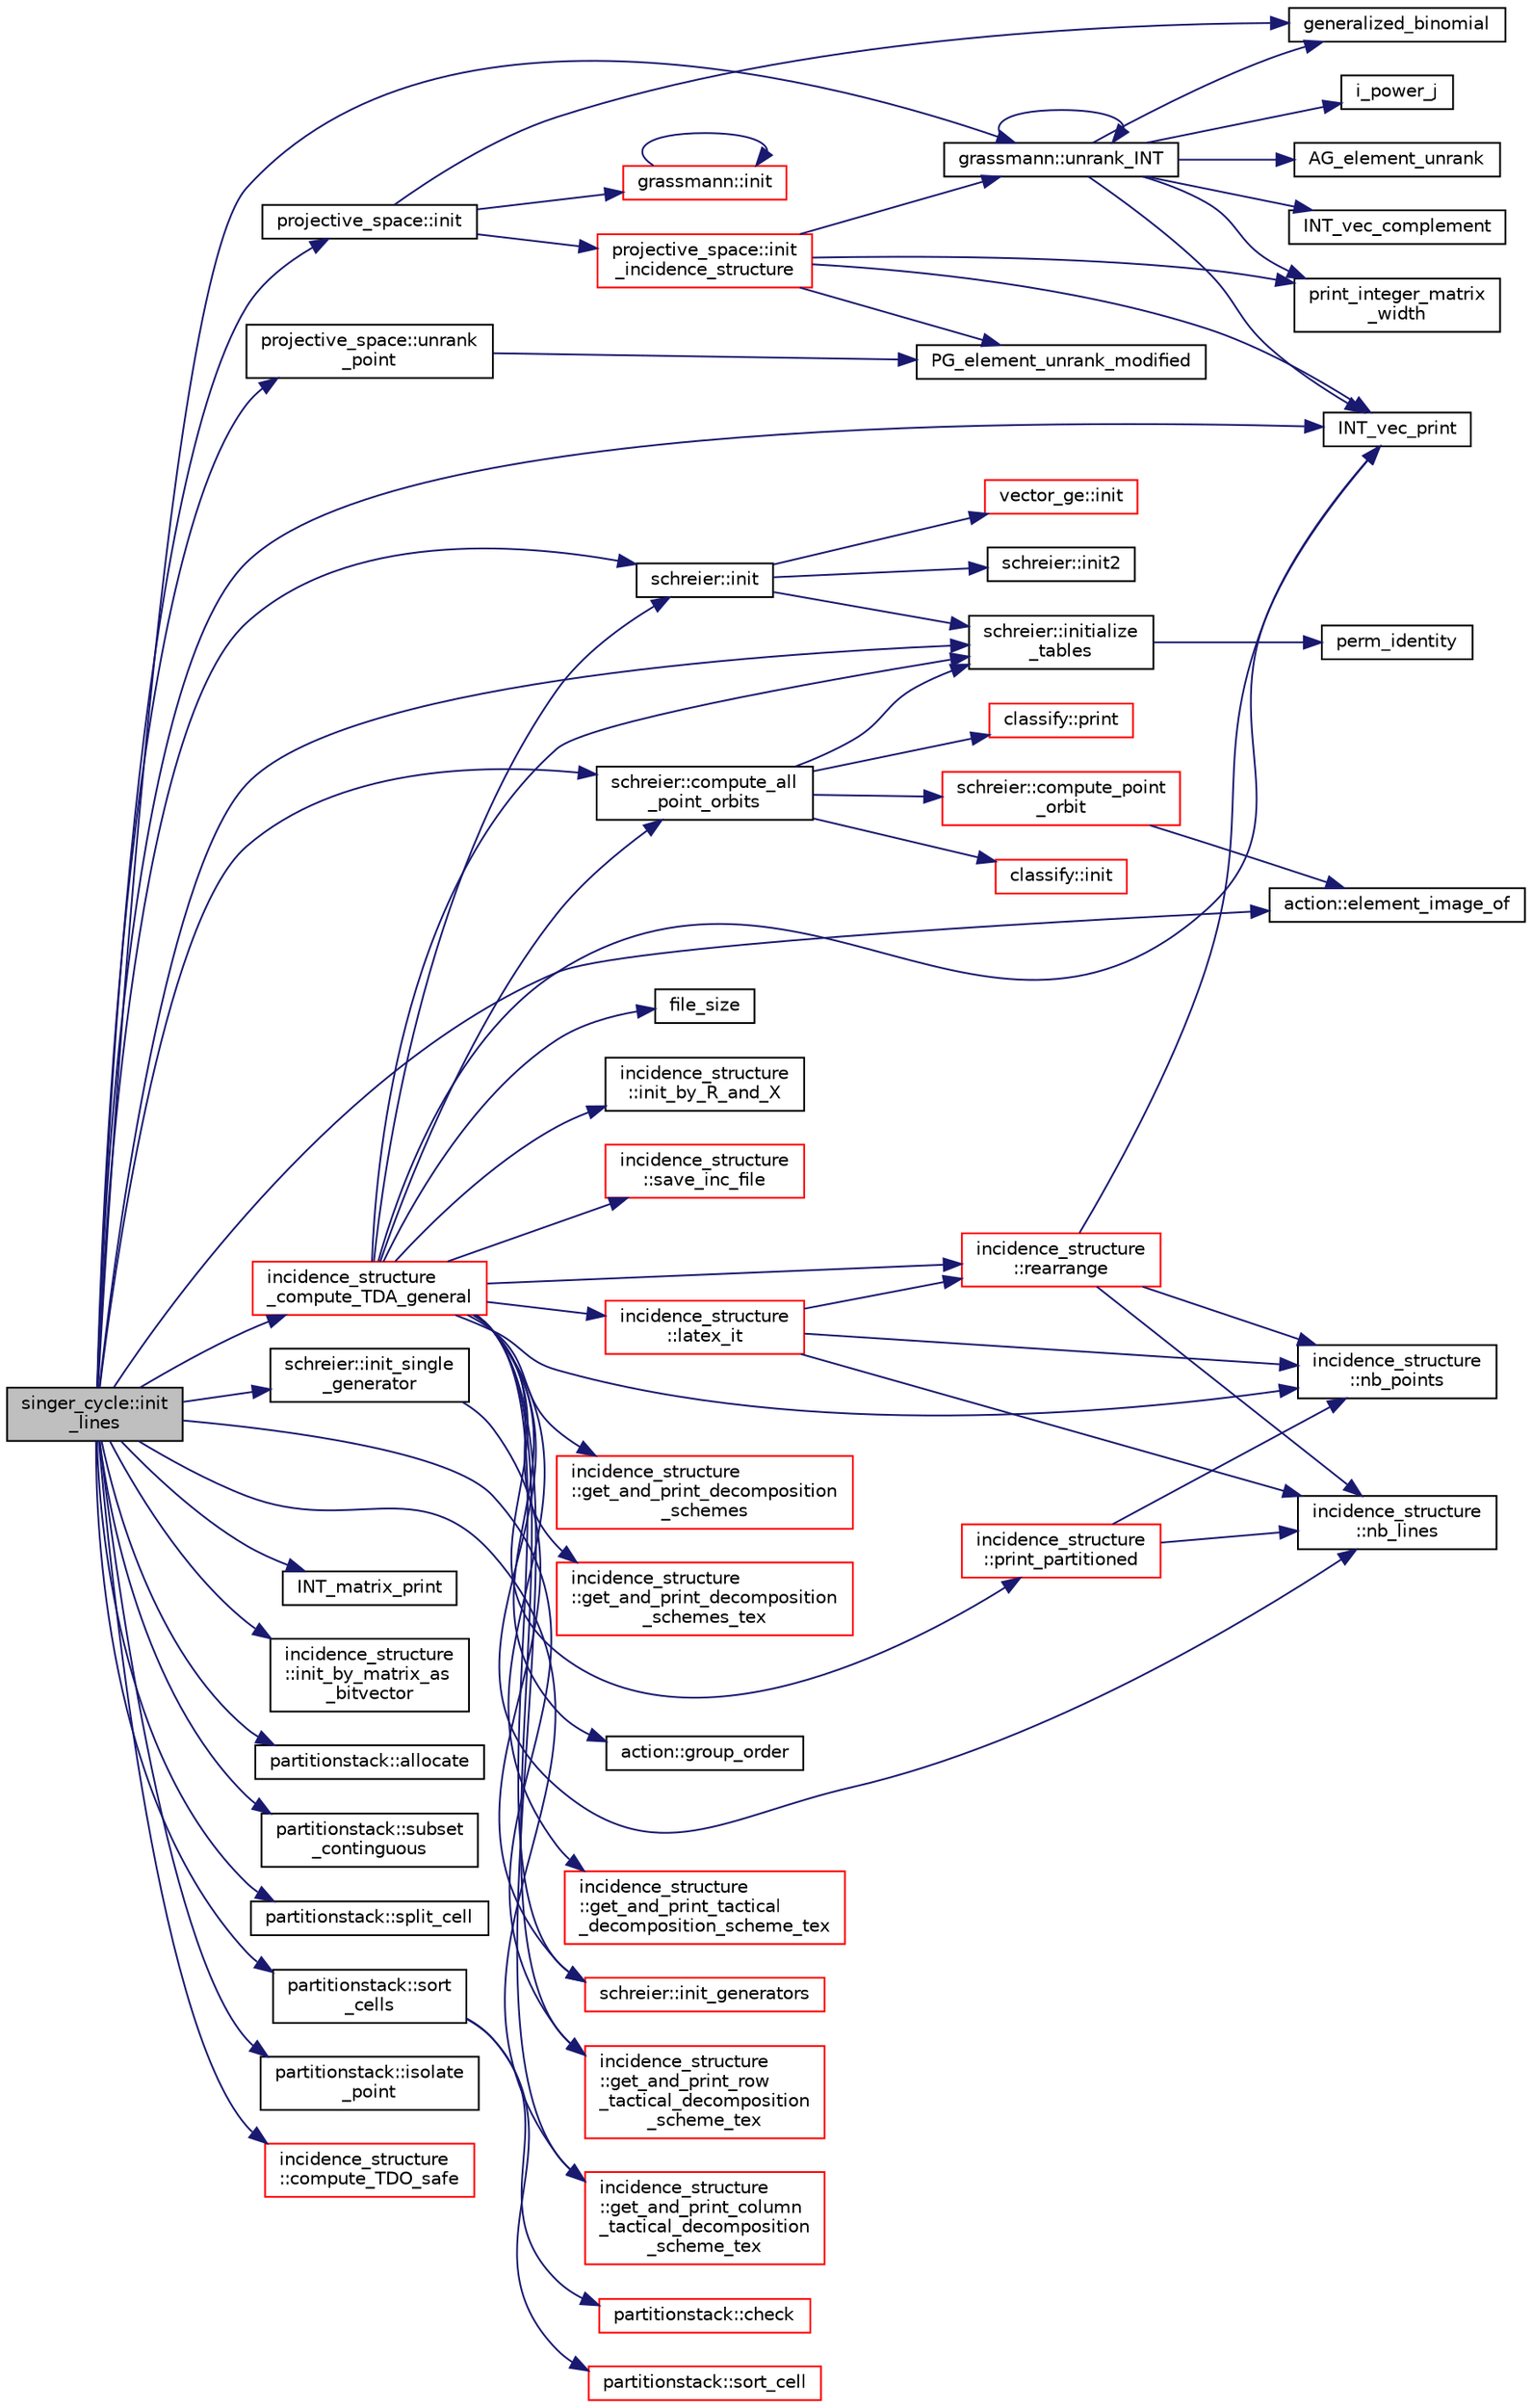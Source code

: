 digraph "singer_cycle::init_lines"
{
  edge [fontname="Helvetica",fontsize="10",labelfontname="Helvetica",labelfontsize="10"];
  node [fontname="Helvetica",fontsize="10",shape=record];
  rankdir="LR";
  Node17 [label="singer_cycle::init\l_lines",height=0.2,width=0.4,color="black", fillcolor="grey75", style="filled", fontcolor="black"];
  Node17 -> Node18 [color="midnightblue",fontsize="10",style="solid",fontname="Helvetica"];
  Node18 [label="projective_space::init",height=0.2,width=0.4,color="black", fillcolor="white", style="filled",URL="$d2/d17/classprojective__space.html#a8a1efa40df92744519365f82e4740dab"];
  Node18 -> Node19 [color="midnightblue",fontsize="10",style="solid",fontname="Helvetica"];
  Node19 [label="grassmann::init",height=0.2,width=0.4,color="red", fillcolor="white", style="filled",URL="$df/d02/classgrassmann.html#a2e8cf7b9f203254493d7c2607c17d498"];
  Node19 -> Node19 [color="midnightblue",fontsize="10",style="solid",fontname="Helvetica"];
  Node18 -> Node21 [color="midnightblue",fontsize="10",style="solid",fontname="Helvetica"];
  Node21 [label="generalized_binomial",height=0.2,width=0.4,color="black", fillcolor="white", style="filled",URL="$d2/d7c/combinatorics_8_c.html#a24762dc22e45175d18ec1ec1d2556ae8"];
  Node18 -> Node22 [color="midnightblue",fontsize="10",style="solid",fontname="Helvetica"];
  Node22 [label="projective_space::init\l_incidence_structure",height=0.2,width=0.4,color="red", fillcolor="white", style="filled",URL="$d2/d17/classprojective__space.html#a1e59490325e045cc52674a3706780aed"];
  Node22 -> Node24 [color="midnightblue",fontsize="10",style="solid",fontname="Helvetica"];
  Node24 [label="PG_element_unrank_modified",height=0.2,width=0.4,color="black", fillcolor="white", style="filled",URL="$d4/d67/geometry_8h.html#a83ae9b605d496f6a90345303f6efae64"];
  Node22 -> Node25 [color="midnightblue",fontsize="10",style="solid",fontname="Helvetica"];
  Node25 [label="INT_vec_print",height=0.2,width=0.4,color="black", fillcolor="white", style="filled",URL="$df/dbf/sajeeb_8_c.html#a79a5901af0b47dd0d694109543c027fe"];
  Node22 -> Node31 [color="midnightblue",fontsize="10",style="solid",fontname="Helvetica"];
  Node31 [label="grassmann::unrank_INT",height=0.2,width=0.4,color="black", fillcolor="white", style="filled",URL="$df/d02/classgrassmann.html#a32079405b95a6da2ba1420567d762d64"];
  Node31 -> Node21 [color="midnightblue",fontsize="10",style="solid",fontname="Helvetica"];
  Node31 -> Node32 [color="midnightblue",fontsize="10",style="solid",fontname="Helvetica"];
  Node32 [label="i_power_j",height=0.2,width=0.4,color="black", fillcolor="white", style="filled",URL="$de/dc5/algebra__and__number__theory_8h.html#a39b321523e8957d701618bb5cac542b5"];
  Node31 -> Node33 [color="midnightblue",fontsize="10",style="solid",fontname="Helvetica"];
  Node33 [label="AG_element_unrank",height=0.2,width=0.4,color="black", fillcolor="white", style="filled",URL="$d4/d67/geometry_8h.html#a4a33b86c87b2879b97cfa1327abe2885"];
  Node31 -> Node25 [color="midnightblue",fontsize="10",style="solid",fontname="Helvetica"];
  Node31 -> Node31 [color="midnightblue",fontsize="10",style="solid",fontname="Helvetica"];
  Node31 -> Node34 [color="midnightblue",fontsize="10",style="solid",fontname="Helvetica"];
  Node34 [label="INT_vec_complement",height=0.2,width=0.4,color="black", fillcolor="white", style="filled",URL="$d5/db4/io__and__os_8h.html#a2a0a724647575fcd3090c763985eb81a"];
  Node31 -> Node35 [color="midnightblue",fontsize="10",style="solid",fontname="Helvetica"];
  Node35 [label="print_integer_matrix\l_width",height=0.2,width=0.4,color="black", fillcolor="white", style="filled",URL="$d5/db4/io__and__os_8h.html#aa78f3e73fc2179251bd15adbcc31573f"];
  Node22 -> Node35 [color="midnightblue",fontsize="10",style="solid",fontname="Helvetica"];
  Node17 -> Node53 [color="midnightblue",fontsize="10",style="solid",fontname="Helvetica"];
  Node53 [label="action::element_image_of",height=0.2,width=0.4,color="black", fillcolor="white", style="filled",URL="$d2/d86/classaction.html#ae09559d4537a048fc860f8a74a31393d"];
  Node17 -> Node54 [color="midnightblue",fontsize="10",style="solid",fontname="Helvetica"];
  Node54 [label="projective_space::unrank\l_point",height=0.2,width=0.4,color="black", fillcolor="white", style="filled",URL="$d2/d17/classprojective__space.html#a3cb7917af4c5f1590b660d4bf907e0fa"];
  Node54 -> Node24 [color="midnightblue",fontsize="10",style="solid",fontname="Helvetica"];
  Node17 -> Node25 [color="midnightblue",fontsize="10",style="solid",fontname="Helvetica"];
  Node17 -> Node31 [color="midnightblue",fontsize="10",style="solid",fontname="Helvetica"];
  Node17 -> Node49 [color="midnightblue",fontsize="10",style="solid",fontname="Helvetica"];
  Node49 [label="INT_matrix_print",height=0.2,width=0.4,color="black", fillcolor="white", style="filled",URL="$d5/db4/io__and__os_8h.html#afd4180a24bef3a2b584668a4eaf607ff"];
  Node17 -> Node55 [color="midnightblue",fontsize="10",style="solid",fontname="Helvetica"];
  Node55 [label="schreier::init",height=0.2,width=0.4,color="black", fillcolor="white", style="filled",URL="$d3/dd6/classschreier.html#a7443bebde2aa08acae16c0ff29c9abcf"];
  Node55 -> Node56 [color="midnightblue",fontsize="10",style="solid",fontname="Helvetica"];
  Node56 [label="vector_ge::init",height=0.2,width=0.4,color="red", fillcolor="white", style="filled",URL="$d4/d6e/classvector__ge.html#afe1d6befd1f1501e6be34afbaa9d30a8"];
  Node55 -> Node58 [color="midnightblue",fontsize="10",style="solid",fontname="Helvetica"];
  Node58 [label="schreier::initialize\l_tables",height=0.2,width=0.4,color="black", fillcolor="white", style="filled",URL="$d3/dd6/classschreier.html#acccc16670f88b14ddc69856cd5c0b36d"];
  Node58 -> Node59 [color="midnightblue",fontsize="10",style="solid",fontname="Helvetica"];
  Node59 [label="perm_identity",height=0.2,width=0.4,color="black", fillcolor="white", style="filled",URL="$d2/d7c/combinatorics_8_c.html#aebc54d3f9c31f253ae53e3eb3b386208"];
  Node55 -> Node60 [color="midnightblue",fontsize="10",style="solid",fontname="Helvetica"];
  Node60 [label="schreier::init2",height=0.2,width=0.4,color="black", fillcolor="white", style="filled",URL="$d3/dd6/classschreier.html#aef6a65e2f39bd9e14c61139c4f97f4c3"];
  Node17 -> Node58 [color="midnightblue",fontsize="10",style="solid",fontname="Helvetica"];
  Node17 -> Node61 [color="midnightblue",fontsize="10",style="solid",fontname="Helvetica"];
  Node61 [label="schreier::init_single\l_generator",height=0.2,width=0.4,color="black", fillcolor="white", style="filled",URL="$d3/dd6/classschreier.html#a6f04f2e67ec0f25135b064579a0fad32"];
  Node61 -> Node62 [color="midnightblue",fontsize="10",style="solid",fontname="Helvetica"];
  Node62 [label="schreier::init_generators",height=0.2,width=0.4,color="red", fillcolor="white", style="filled",URL="$d3/dd6/classschreier.html#a04fd581636085a7414e1b5d1004e44e0"];
  Node17 -> Node64 [color="midnightblue",fontsize="10",style="solid",fontname="Helvetica"];
  Node64 [label="schreier::compute_all\l_point_orbits",height=0.2,width=0.4,color="black", fillcolor="white", style="filled",URL="$d3/dd6/classschreier.html#a1deec048f51f380bc3476d4cd4d95e94"];
  Node64 -> Node58 [color="midnightblue",fontsize="10",style="solid",fontname="Helvetica"];
  Node64 -> Node65 [color="midnightblue",fontsize="10",style="solid",fontname="Helvetica"];
  Node65 [label="schreier::compute_point\l_orbit",height=0.2,width=0.4,color="red", fillcolor="white", style="filled",URL="$d3/dd6/classschreier.html#a429138e463c8c25dddd8557340ed9edd"];
  Node65 -> Node53 [color="midnightblue",fontsize="10",style="solid",fontname="Helvetica"];
  Node64 -> Node74 [color="midnightblue",fontsize="10",style="solid",fontname="Helvetica"];
  Node74 [label="classify::init",height=0.2,width=0.4,color="red", fillcolor="white", style="filled",URL="$d9/d43/classclassify.html#afc24c64267d646d1f83ea39a7c66bde3"];
  Node64 -> Node87 [color="midnightblue",fontsize="10",style="solid",fontname="Helvetica"];
  Node87 [label="classify::print",height=0.2,width=0.4,color="red", fillcolor="white", style="filled",URL="$d9/d43/classclassify.html#a56d1941250d46f68a41566aac4331bc1"];
  Node17 -> Node92 [color="midnightblue",fontsize="10",style="solid",fontname="Helvetica"];
  Node92 [label="incidence_structure\l::init_by_matrix_as\l_bitvector",height=0.2,width=0.4,color="black", fillcolor="white", style="filled",URL="$da/d8a/classincidence__structure.html#a000a010bd2cc84ad09bd60aab5cabdb0"];
  Node17 -> Node93 [color="midnightblue",fontsize="10",style="solid",fontname="Helvetica"];
  Node93 [label="partitionstack::allocate",height=0.2,width=0.4,color="black", fillcolor="white", style="filled",URL="$d3/d87/classpartitionstack.html#a8ff49c4bd001383eb1f9f0d9bbb01c05"];
  Node17 -> Node94 [color="midnightblue",fontsize="10",style="solid",fontname="Helvetica"];
  Node94 [label="partitionstack::subset\l_continguous",height=0.2,width=0.4,color="black", fillcolor="white", style="filled",URL="$d3/d87/classpartitionstack.html#a9a58475ddfa123b384ff187b290fa37c"];
  Node17 -> Node95 [color="midnightblue",fontsize="10",style="solid",fontname="Helvetica"];
  Node95 [label="partitionstack::split_cell",height=0.2,width=0.4,color="black", fillcolor="white", style="filled",URL="$d3/d87/classpartitionstack.html#aafceac783d21309e491df61254f41244"];
  Node17 -> Node96 [color="midnightblue",fontsize="10",style="solid",fontname="Helvetica"];
  Node96 [label="partitionstack::sort\l_cells",height=0.2,width=0.4,color="black", fillcolor="white", style="filled",URL="$d3/d87/classpartitionstack.html#a6e2783ab6d6b06f37ac21ce529e219b6"];
  Node96 -> Node97 [color="midnightblue",fontsize="10",style="solid",fontname="Helvetica"];
  Node97 [label="partitionstack::sort_cell",height=0.2,width=0.4,color="red", fillcolor="white", style="filled",URL="$d3/d87/classpartitionstack.html#abb4d78049a6424e54e65a25c7d57dca2"];
  Node96 -> Node101 [color="midnightblue",fontsize="10",style="solid",fontname="Helvetica"];
  Node101 [label="partitionstack::check",height=0.2,width=0.4,color="red", fillcolor="white", style="filled",URL="$d3/d87/classpartitionstack.html#a30ab45463af6dbfc8e46314ff03624ae"];
  Node17 -> Node104 [color="midnightblue",fontsize="10",style="solid",fontname="Helvetica"];
  Node104 [label="incidence_structure\l_compute_TDA_general",height=0.2,width=0.4,color="red", fillcolor="white", style="filled",URL="$d3/d0e/top__level_2geometry_2incidence__structure_8_c.html#a21ab759f6e646f3fe703c17f39361448"];
  Node104 -> Node55 [color="midnightblue",fontsize="10",style="solid",fontname="Helvetica"];
  Node104 -> Node58 [color="midnightblue",fontsize="10",style="solid",fontname="Helvetica"];
  Node104 -> Node62 [color="midnightblue",fontsize="10",style="solid",fontname="Helvetica"];
  Node104 -> Node64 [color="midnightblue",fontsize="10",style="solid",fontname="Helvetica"];
  Node104 -> Node105 [color="midnightblue",fontsize="10",style="solid",fontname="Helvetica"];
  Node105 [label="incidence_structure\l::nb_points",height=0.2,width=0.4,color="black", fillcolor="white", style="filled",URL="$da/d8a/classincidence__structure.html#aff5f6bfdc7470e73082ee6faacf0af64"];
  Node104 -> Node106 [color="midnightblue",fontsize="10",style="solid",fontname="Helvetica"];
  Node106 [label="incidence_structure\l::get_and_print_decomposition\l_schemes",height=0.2,width=0.4,color="red", fillcolor="white", style="filled",URL="$da/d8a/classincidence__structure.html#a95766a2ffb220bae98b60ed3c91bce9a"];
  Node104 -> Node273 [color="midnightblue",fontsize="10",style="solid",fontname="Helvetica"];
  Node273 [label="incidence_structure\l::get_and_print_decomposition\l_schemes_tex",height=0.2,width=0.4,color="red", fillcolor="white", style="filled",URL="$da/d8a/classincidence__structure.html#a2a9844501c86ee7588a64227cc6867e5"];
  Node104 -> Node277 [color="midnightblue",fontsize="10",style="solid",fontname="Helvetica"];
  Node277 [label="incidence_structure\l::get_and_print_row\l_tactical_decomposition\l_scheme_tex",height=0.2,width=0.4,color="red", fillcolor="white", style="filled",URL="$da/d8a/classincidence__structure.html#a93bcc4c9c4ebb9635a60b2c5df9c43b0"];
  Node104 -> Node279 [color="midnightblue",fontsize="10",style="solid",fontname="Helvetica"];
  Node279 [label="incidence_structure\l::get_and_print_column\l_tactical_decomposition\l_scheme_tex",height=0.2,width=0.4,color="red", fillcolor="white", style="filled",URL="$da/d8a/classincidence__structure.html#a579c0686f4e480a4239e7a00c80f665f"];
  Node104 -> Node314 [color="midnightblue",fontsize="10",style="solid",fontname="Helvetica"];
  Node314 [label="incidence_structure\l::latex_it",height=0.2,width=0.4,color="red", fillcolor="white", style="filled",URL="$da/d8a/classincidence__structure.html#a7ad3d823093d5938d41c36230b9b8ea6"];
  Node314 -> Node315 [color="midnightblue",fontsize="10",style="solid",fontname="Helvetica"];
  Node315 [label="incidence_structure\l::rearrange",height=0.2,width=0.4,color="red", fillcolor="white", style="filled",URL="$da/d8a/classincidence__structure.html#ad692ab2f42456aeee575311c2cdbbdf9"];
  Node315 -> Node105 [color="midnightblue",fontsize="10",style="solid",fontname="Helvetica"];
  Node315 -> Node316 [color="midnightblue",fontsize="10",style="solid",fontname="Helvetica"];
  Node316 [label="incidence_structure\l::nb_lines",height=0.2,width=0.4,color="black", fillcolor="white", style="filled",URL="$da/d8a/classincidence__structure.html#a9ffac61340b2a03f31f1cc366d5a7b79"];
  Node315 -> Node25 [color="midnightblue",fontsize="10",style="solid",fontname="Helvetica"];
  Node314 -> Node105 [color="midnightblue",fontsize="10",style="solid",fontname="Helvetica"];
  Node314 -> Node316 [color="midnightblue",fontsize="10",style="solid",fontname="Helvetica"];
  Node104 -> Node321 [color="midnightblue",fontsize="10",style="solid",fontname="Helvetica"];
  Node321 [label="action::group_order",height=0.2,width=0.4,color="black", fillcolor="white", style="filled",URL="$d2/d86/classaction.html#ad1f69adb27041311d2e7be96e39388d4"];
  Node104 -> Node322 [color="midnightblue",fontsize="10",style="solid",fontname="Helvetica"];
  Node322 [label="incidence_structure\l::get_and_print_tactical\l_decomposition_scheme_tex",height=0.2,width=0.4,color="red", fillcolor="white", style="filled",URL="$da/d8a/classincidence__structure.html#a88a5db2769f6529b86c1ee250ceed24d"];
  Node104 -> Node323 [color="midnightblue",fontsize="10",style="solid",fontname="Helvetica"];
  Node323 [label="file_size",height=0.2,width=0.4,color="black", fillcolor="white", style="filled",URL="$df/dbf/sajeeb_8_c.html#a5c37cf5785204b6e9adf647dc14d0e50"];
  Node104 -> Node315 [color="midnightblue",fontsize="10",style="solid",fontname="Helvetica"];
  Node104 -> Node324 [color="midnightblue",fontsize="10",style="solid",fontname="Helvetica"];
  Node324 [label="incidence_structure\l::init_by_R_and_X",height=0.2,width=0.4,color="black", fillcolor="white", style="filled",URL="$da/d8a/classincidence__structure.html#ad06ddc47735dcb98130686512e764085"];
  Node104 -> Node316 [color="midnightblue",fontsize="10",style="solid",fontname="Helvetica"];
  Node104 -> Node325 [color="midnightblue",fontsize="10",style="solid",fontname="Helvetica"];
  Node325 [label="incidence_structure\l::save_inc_file",height=0.2,width=0.4,color="red", fillcolor="white", style="filled",URL="$da/d8a/classincidence__structure.html#a4fd15671d6a99a4cae34a24e3c0b7705"];
  Node104 -> Node329 [color="midnightblue",fontsize="10",style="solid",fontname="Helvetica"];
  Node329 [label="incidence_structure\l::print_partitioned",height=0.2,width=0.4,color="red", fillcolor="white", style="filled",URL="$da/d8a/classincidence__structure.html#a9e18878f5cc9dbeca4806bd5aab5b054"];
  Node329 -> Node105 [color="midnightblue",fontsize="10",style="solid",fontname="Helvetica"];
  Node329 -> Node316 [color="midnightblue",fontsize="10",style="solid",fontname="Helvetica"];
  Node104 -> Node25 [color="midnightblue",fontsize="10",style="solid",fontname="Helvetica"];
  Node17 -> Node382 [color="midnightblue",fontsize="10",style="solid",fontname="Helvetica"];
  Node382 [label="partitionstack::isolate\l_point",height=0.2,width=0.4,color="black", fillcolor="white", style="filled",URL="$d3/d87/classpartitionstack.html#a4ac45f126b236c5f9d3ac89126f0897a"];
  Node17 -> Node383 [color="midnightblue",fontsize="10",style="solid",fontname="Helvetica"];
  Node383 [label="incidence_structure\l::compute_TDO_safe",height=0.2,width=0.4,color="red", fillcolor="white", style="filled",URL="$da/d8a/classincidence__structure.html#ab1409e71c4b6855e49edfd3526644202"];
  Node17 -> Node277 [color="midnightblue",fontsize="10",style="solid",fontname="Helvetica"];
  Node17 -> Node279 [color="midnightblue",fontsize="10",style="solid",fontname="Helvetica"];
}
